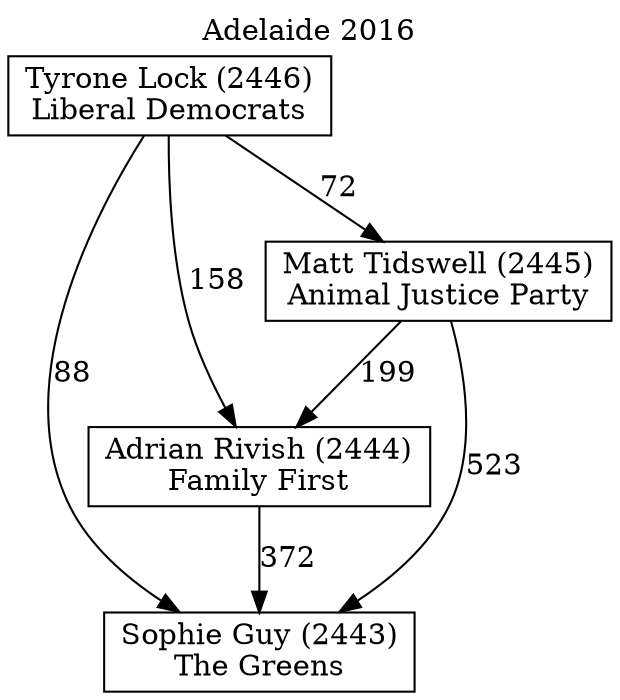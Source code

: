 // House preference flow
digraph "Sophie Guy (2443)_Adelaide_2016" {
	graph [label="Adelaide 2016" labelloc=t mclimit=10]
	node [shape=box]
	"Sophie Guy (2443)" [label="Sophie Guy (2443)
The Greens"]
	"Tyrone Lock (2446)" [label="Tyrone Lock (2446)
Liberal Democrats"]
	"Adrian Rivish (2444)" [label="Adrian Rivish (2444)
Family First"]
	"Matt Tidswell (2445)" [label="Matt Tidswell (2445)
Animal Justice Party"]
	"Tyrone Lock (2446)" -> "Matt Tidswell (2445)" [label=72]
	"Tyrone Lock (2446)" -> "Sophie Guy (2443)" [label=88]
	"Matt Tidswell (2445)" -> "Adrian Rivish (2444)" [label=199]
	"Matt Tidswell (2445)" -> "Sophie Guy (2443)" [label=523]
	"Adrian Rivish (2444)" -> "Sophie Guy (2443)" [label=372]
	"Tyrone Lock (2446)" -> "Adrian Rivish (2444)" [label=158]
}
